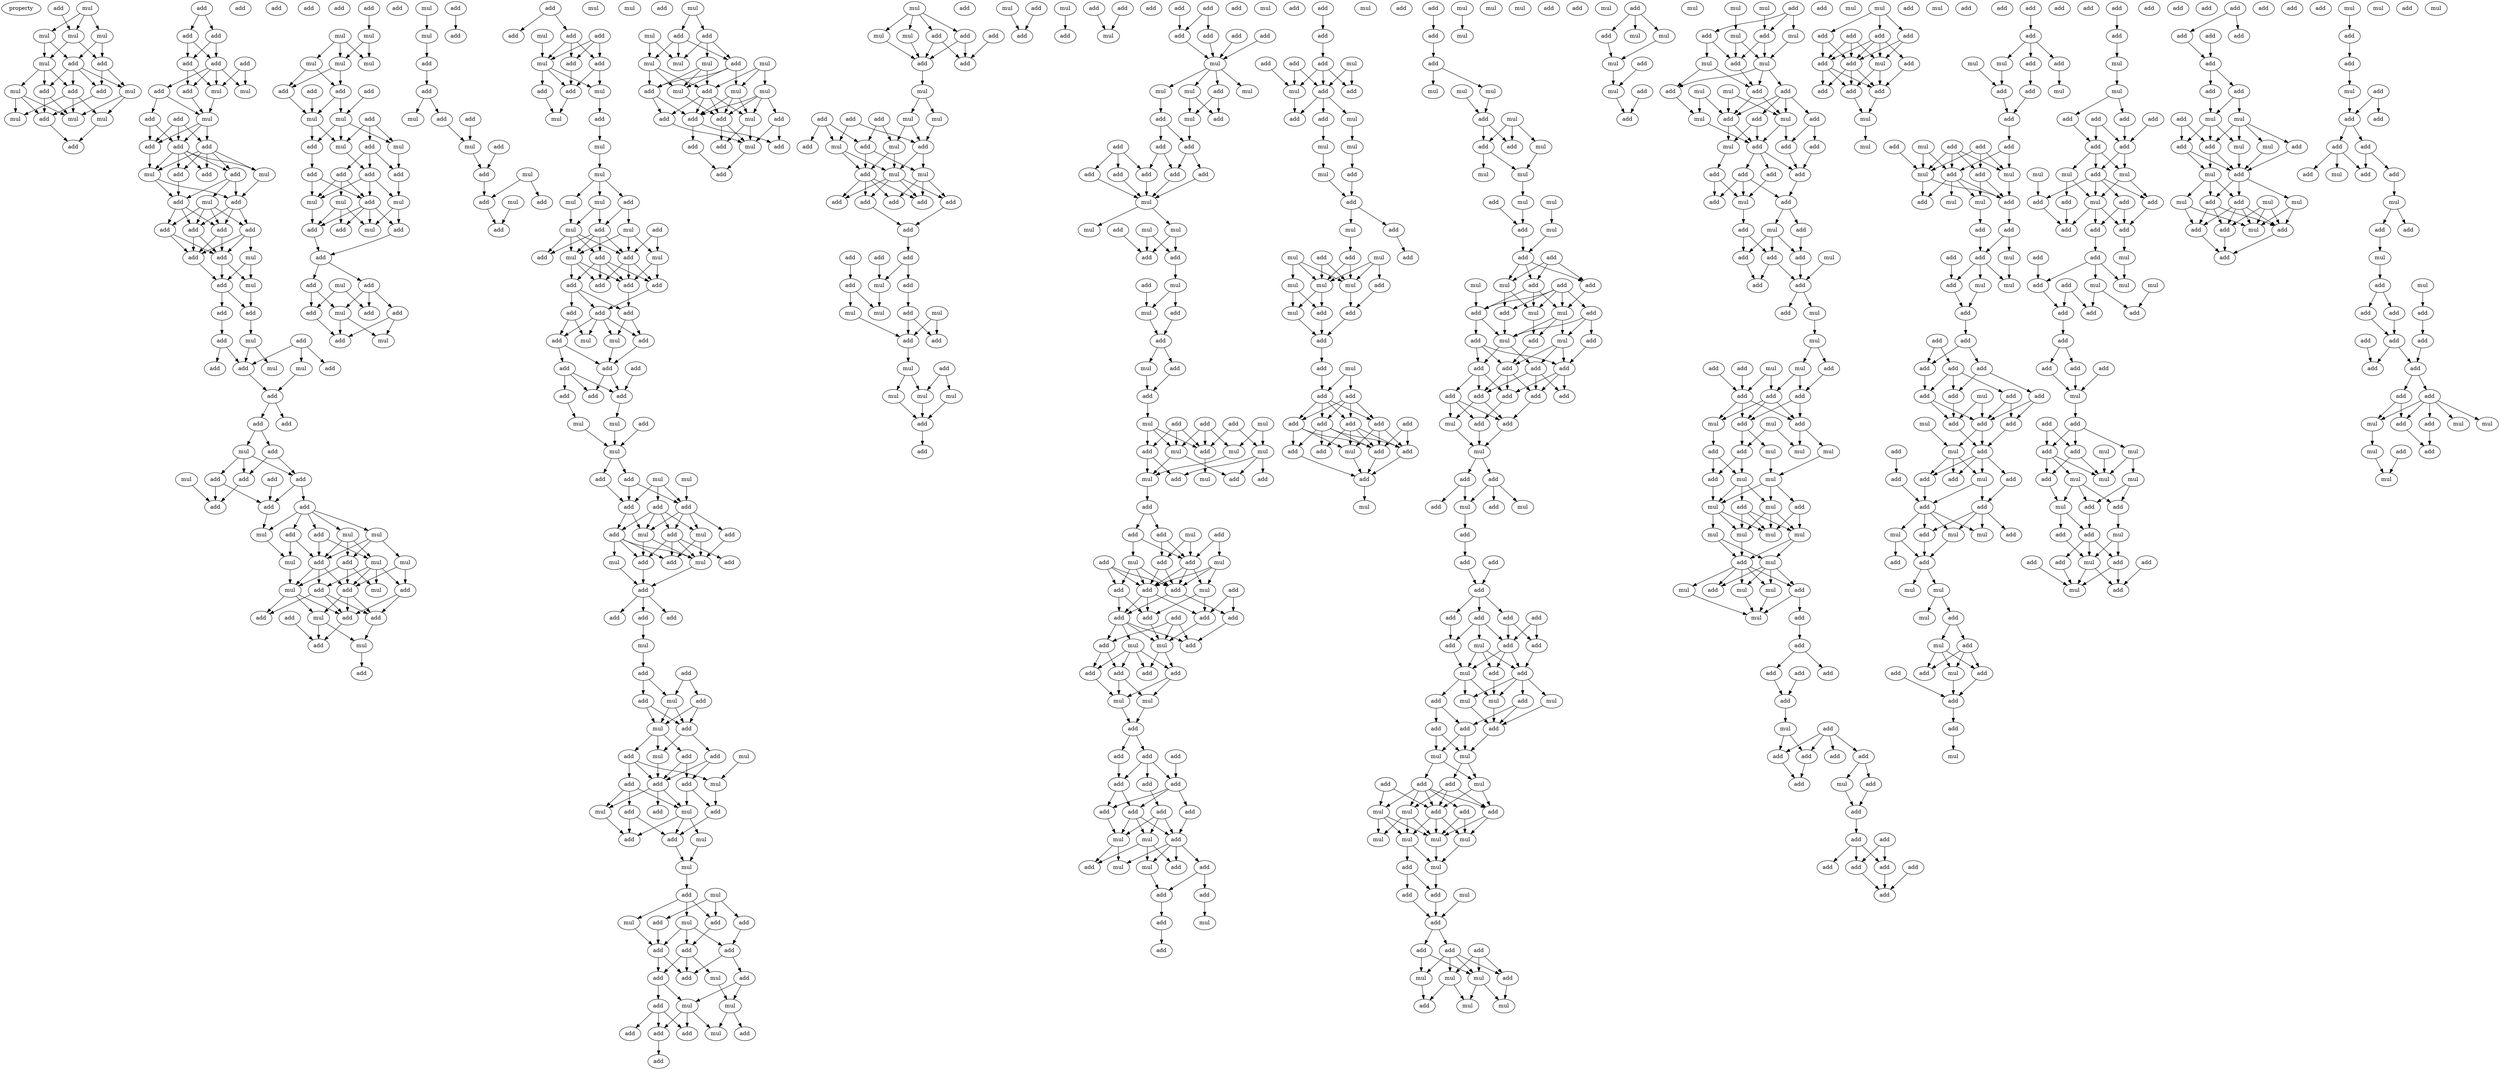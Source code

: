 digraph {
    node [fontcolor=black]
    property [mul=2,lf=1.8]
    0 [ label = mul ];
    1 [ label = add ];
    2 [ label = mul ];
    3 [ label = mul ];
    4 [ label = mul ];
    5 [ label = add ];
    6 [ label = mul ];
    7 [ label = add ];
    8 [ label = add ];
    9 [ label = add ];
    10 [ label = mul ];
    11 [ label = add ];
    12 [ label = mul ];
    13 [ label = mul ];
    14 [ label = mul ];
    15 [ label = mul ];
    16 [ label = add ];
    17 [ label = add ];
    18 [ label = add ];
    19 [ label = add ];
    20 [ label = add ];
    21 [ label = add ];
    22 [ label = add ];
    23 [ label = add ];
    24 [ label = add ];
    25 [ label = mul ];
    26 [ label = add ];
    27 [ label = add ];
    28 [ label = mul ];
    29 [ label = add ];
    30 [ label = mul ];
    31 [ label = add ];
    32 [ label = add ];
    33 [ label = add ];
    34 [ label = add ];
    35 [ label = mul ];
    36 [ label = mul ];
    37 [ label = add ];
    38 [ label = add ];
    39 [ label = add ];
    40 [ label = add ];
    41 [ label = add ];
    42 [ label = mul ];
    43 [ label = add ];
    44 [ label = add ];
    45 [ label = add ];
    46 [ label = add ];
    47 [ label = add ];
    48 [ label = add ];
    49 [ label = mul ];
    50 [ label = mul ];
    51 [ label = add ];
    52 [ label = add ];
    53 [ label = add ];
    54 [ label = mul ];
    55 [ label = add ];
    56 [ label = add ];
    57 [ label = mul ];
    58 [ label = add ];
    59 [ label = mul ];
    60 [ label = add ];
    61 [ label = add ];
    62 [ label = add ];
    63 [ label = add ];
    64 [ label = add ];
    65 [ label = add ];
    66 [ label = add ];
    67 [ label = mul ];
    68 [ label = add ];
    69 [ label = add ];
    70 [ label = add ];
    71 [ label = add ];
    72 [ label = mul ];
    73 [ label = add ];
    74 [ label = add ];
    75 [ label = add ];
    76 [ label = mul ];
    77 [ label = add ];
    78 [ label = mul ];
    79 [ label = mul ];
    80 [ label = add ];
    81 [ label = mul ];
    82 [ label = add ];
    83 [ label = mul ];
    84 [ label = mul ];
    85 [ label = add ];
    86 [ label = add ];
    87 [ label = add ];
    88 [ label = mul ];
    89 [ label = mul ];
    90 [ label = add ];
    91 [ label = add ];
    92 [ label = add ];
    93 [ label = add ];
    94 [ label = mul ];
    95 [ label = add ];
    96 [ label = add ];
    97 [ label = mul ];
    98 [ label = add ];
    99 [ label = add ];
    100 [ label = add ];
    101 [ label = add ];
    102 [ label = mul ];
    103 [ label = mul ];
    104 [ label = mul ];
    105 [ label = mul ];
    106 [ label = mul ];
    107 [ label = add ];
    108 [ label = add ];
    109 [ label = add ];
    110 [ label = add ];
    111 [ label = mul ];
    112 [ label = mul ];
    113 [ label = add ];
    114 [ label = mul ];
    115 [ label = add ];
    116 [ label = mul ];
    117 [ label = add ];
    118 [ label = add ];
    119 [ label = add ];
    120 [ label = add ];
    121 [ label = add ];
    122 [ label = mul ];
    123 [ label = add ];
    124 [ label = mul ];
    125 [ label = mul ];
    126 [ label = add ];
    127 [ label = add ];
    128 [ label = add ];
    129 [ label = mul ];
    130 [ label = add ];
    131 [ label = mul ];
    132 [ label = add ];
    133 [ label = add ];
    134 [ label = add ];
    135 [ label = add ];
    136 [ label = add ];
    137 [ label = mul ];
    138 [ label = add ];
    139 [ label = mul ];
    140 [ label = add ];
    141 [ label = mul ];
    142 [ label = mul ];
    143 [ label = add ];
    144 [ label = add ];
    145 [ label = mul ];
    146 [ label = add ];
    147 [ label = add ];
    148 [ label = mul ];
    149 [ label = add ];
    150 [ label = add ];
    151 [ label = mul ];
    152 [ label = mul ];
    153 [ label = add ];
    154 [ label = add ];
    155 [ label = add ];
    156 [ label = add ];
    157 [ label = add ];
    158 [ label = add ];
    159 [ label = add ];
    160 [ label = mul ];
    161 [ label = add ];
    162 [ label = add ];
    163 [ label = mul ];
    164 [ label = add ];
    165 [ label = add ];
    166 [ label = mul ];
    167 [ label = add ];
    168 [ label = mul ];
    169 [ label = add ];
    170 [ label = add ];
    171 [ label = mul ];
    172 [ label = mul ];
    173 [ label = mul ];
    174 [ label = mul ];
    175 [ label = mul ];
    176 [ label = mul ];
    177 [ label = add ];
    178 [ label = add ];
    179 [ label = mul ];
    180 [ label = mul ];
    181 [ label = add ];
    182 [ label = add ];
    183 [ label = mul ];
    184 [ label = add ];
    185 [ label = add ];
    186 [ label = mul ];
    187 [ label = add ];
    188 [ label = add ];
    189 [ label = add ];
    190 [ label = add ];
    191 [ label = add ];
    192 [ label = add ];
    193 [ label = add ];
    194 [ label = mul ];
    195 [ label = add ];
    196 [ label = mul ];
    197 [ label = add ];
    198 [ label = add ];
    199 [ label = add ];
    200 [ label = add ];
    201 [ label = add ];
    202 [ label = add ];
    203 [ label = add ];
    204 [ label = mul ];
    205 [ label = add ];
    206 [ label = mul ];
    207 [ label = mul ];
    208 [ label = mul ];
    209 [ label = add ];
    210 [ label = mul ];
    211 [ label = add ];
    212 [ label = add ];
    213 [ label = add ];
    214 [ label = add ];
    215 [ label = add ];
    216 [ label = add ];
    217 [ label = add ];
    218 [ label = mul ];
    219 [ label = mul ];
    220 [ label = add ];
    221 [ label = add ];
    222 [ label = mul ];
    223 [ label = add ];
    224 [ label = mul ];
    225 [ label = add ];
    226 [ label = add ];
    227 [ label = add ];
    228 [ label = add ];
    229 [ label = add ];
    230 [ label = mul ];
    231 [ label = add ];
    232 [ label = add ];
    233 [ label = add ];
    234 [ label = mul ];
    235 [ label = add ];
    236 [ label = mul ];
    237 [ label = add ];
    238 [ label = add ];
    239 [ label = mul ];
    240 [ label = mul ];
    241 [ label = add ];
    242 [ label = add ];
    243 [ label = add ];
    244 [ label = add ];
    245 [ label = add ];
    246 [ label = mul ];
    247 [ label = mul ];
    248 [ label = add ];
    249 [ label = mul ];
    250 [ label = add ];
    251 [ label = add ];
    252 [ label = add ];
    253 [ label = add ];
    254 [ label = mul ];
    255 [ label = mul ];
    256 [ label = mul ];
    257 [ label = add ];
    258 [ label = add ];
    259 [ label = add ];
    260 [ label = add ];
    261 [ label = mul ];
    262 [ label = mul ];
    263 [ label = add ];
    264 [ label = add ];
    265 [ label = add ];
    266 [ label = mul ];
    267 [ label = add ];
    268 [ label = add ];
    269 [ label = add ];
    270 [ label = add ];
    271 [ label = mul ];
    272 [ label = mul ];
    273 [ label = mul ];
    274 [ label = add ];
    275 [ label = add ];
    276 [ label = add ];
    277 [ label = add ];
    278 [ label = add ];
    279 [ label = mul ];
    280 [ label = add ];
    281 [ label = mul ];
    282 [ label = add ];
    283 [ label = add ];
    284 [ label = mul ];
    285 [ label = mul ];
    286 [ label = mul ];
    287 [ label = mul ];
    288 [ label = mul ];
    289 [ label = mul ];
    290 [ label = mul ];
    291 [ label = add ];
    292 [ label = add ];
    293 [ label = add ];
    294 [ label = add ];
    295 [ label = add ];
    296 [ label = mul ];
    297 [ label = add ];
    298 [ label = mul ];
    299 [ label = add ];
    300 [ label = add ];
    301 [ label = add ];
    302 [ label = add ];
    303 [ label = mul ];
    304 [ label = mul ];
    305 [ label = add ];
    306 [ label = add ];
    307 [ label = mul ];
    308 [ label = add ];
    309 [ label = add ];
    310 [ label = add ];
    311 [ label = mul ];
    312 [ label = mul ];
    313 [ label = mul ];
    314 [ label = add ];
    315 [ label = add ];
    316 [ label = add ];
    317 [ label = mul ];
    318 [ label = add ];
    319 [ label = add ];
    320 [ label = mul ];
    321 [ label = add ];
    322 [ label = add ];
    323 [ label = mul ];
    324 [ label = mul ];
    325 [ label = add ];
    326 [ label = add ];
    327 [ label = add ];
    328 [ label = add ];
    329 [ label = add ];
    330 [ label = add ];
    331 [ label = add ];
    332 [ label = add ];
    333 [ label = add ];
    334 [ label = add ];
    335 [ label = mul ];
    336 [ label = add ];
    337 [ label = mul ];
    338 [ label = add ];
    339 [ label = add ];
    340 [ label = mul ];
    341 [ label = mul ];
    342 [ label = add ];
    343 [ label = add ];
    344 [ label = mul ];
    345 [ label = add ];
    346 [ label = mul ];
    347 [ label = mul ];
    348 [ label = mul ];
    349 [ label = add ];
    350 [ label = mul ];
    351 [ label = add ];
    352 [ label = add ];
    353 [ label = add ];
    354 [ label = mul ];
    355 [ label = add ];
    356 [ label = add ];
    357 [ label = add ];
    358 [ label = add ];
    359 [ label = mul ];
    360 [ label = add ];
    361 [ label = add ];
    362 [ label = add ];
    363 [ label = add ];
    364 [ label = add ];
    365 [ label = add ];
    366 [ label = mul ];
    367 [ label = mul ];
    368 [ label = mul ];
    369 [ label = add ];
    370 [ label = mul ];
    371 [ label = mul ];
    372 [ label = add ];
    373 [ label = add ];
    374 [ label = add ];
    375 [ label = add ];
    376 [ label = add ];
    377 [ label = add ];
    378 [ label = add ];
    379 [ label = add ];
    380 [ label = add ];
    381 [ label = add ];
    382 [ label = mul ];
    383 [ label = mul ];
    384 [ label = add ];
    385 [ label = mul ];
    386 [ label = mul ];
    387 [ label = add ];
    388 [ label = add ];
    389 [ label = mul ];
    390 [ label = add ];
    391 [ label = mul ];
    392 [ label = add ];
    393 [ label = add ];
    394 [ label = mul ];
    395 [ label = add ];
    396 [ label = add ];
    397 [ label = mul ];
    398 [ label = add ];
    399 [ label = add ];
    400 [ label = add ];
    401 [ label = mul ];
    402 [ label = add ];
    403 [ label = mul ];
    404 [ label = mul ];
    405 [ label = mul ];
    406 [ label = add ];
    407 [ label = add ];
    408 [ label = add ];
    409 [ label = mul ];
    410 [ label = mul ];
    411 [ label = add ];
    412 [ label = add ];
    413 [ label = add ];
    414 [ label = add ];
    415 [ label = mul ];
    416 [ label = add ];
    417 [ label = add ];
    418 [ label = mul ];
    419 [ label = add ];
    420 [ label = add ];
    421 [ label = mul ];
    422 [ label = mul ];
    423 [ label = add ];
    424 [ label = add ];
    425 [ label = add ];
    426 [ label = add ];
    427 [ label = add ];
    428 [ label = add ];
    429 [ label = add ];
    430 [ label = add ];
    431 [ label = add ];
    432 [ label = add ];
    433 [ label = mul ];
    434 [ label = add ];
    435 [ label = mul ];
    436 [ label = add ];
    437 [ label = add ];
    438 [ label = add ];
    439 [ label = add ];
    440 [ label = mul ];
    441 [ label = mul ];
    442 [ label = add ];
    443 [ label = add ];
    444 [ label = add ];
    445 [ label = add ];
    446 [ label = add ];
    447 [ label = add ];
    448 [ label = add ];
    449 [ label = add ];
    450 [ label = add ];
    451 [ label = add ];
    452 [ label = add ];
    453 [ label = add ];
    454 [ label = add ];
    455 [ label = mul ];
    456 [ label = mul ];
    457 [ label = add ];
    458 [ label = add ];
    459 [ label = mul ];
    460 [ label = add ];
    461 [ label = mul ];
    462 [ label = add ];
    463 [ label = add ];
    464 [ label = mul ];
    465 [ label = mul ];
    466 [ label = add ];
    467 [ label = add ];
    468 [ label = add ];
    469 [ label = add ];
    470 [ label = add ];
    471 [ label = add ];
    472 [ label = add ];
    473 [ label = mul ];
    474 [ label = add ];
    475 [ label = mul ];
    476 [ label = add ];
    477 [ label = add ];
    478 [ label = mul ];
    479 [ label = add ];
    480 [ label = add ];
    481 [ label = mul ];
    482 [ label = mul ];
    483 [ label = mul ];
    484 [ label = add ];
    485 [ label = mul ];
    486 [ label = add ];
    487 [ label = add ];
    488 [ label = mul ];
    489 [ label = add ];
    490 [ label = add ];
    491 [ label = add ];
    492 [ label = mul ];
    493 [ label = mul ];
    494 [ label = add ];
    495 [ label = mul ];
    496 [ label = mul ];
    497 [ label = add ];
    498 [ label = mul ];
    499 [ label = add ];
    500 [ label = mul ];
    501 [ label = add ];
    502 [ label = add ];
    503 [ label = add ];
    504 [ label = mul ];
    505 [ label = add ];
    506 [ label = add ];
    507 [ label = add ];
    508 [ label = add ];
    509 [ label = add ];
    510 [ label = add ];
    511 [ label = add ];
    512 [ label = add ];
    513 [ label = add ];
    514 [ label = add ];
    515 [ label = add ];
    516 [ label = mul ];
    517 [ label = add ];
    518 [ label = add ];
    519 [ label = mul ];
    520 [ label = mul ];
    521 [ label = add ];
    522 [ label = mul ];
    523 [ label = add ];
    524 [ label = mul ];
    525 [ label = mul ];
    526 [ label = mul ];
    527 [ label = add ];
    528 [ label = mul ];
    529 [ label = add ];
    530 [ label = mul ];
    531 [ label = add ];
    532 [ label = mul ];
    533 [ label = mul ];
    534 [ label = mul ];
    535 [ label = mul ];
    536 [ label = add ];
    537 [ label = mul ];
    538 [ label = add ];
    539 [ label = add ];
    540 [ label = add ];
    541 [ label = mul ];
    542 [ label = add ];
    543 [ label = add ];
    544 [ label = mul ];
    545 [ label = add ];
    546 [ label = mul ];
    547 [ label = add ];
    548 [ label = mul ];
    549 [ label = add ];
    550 [ label = add ];
    551 [ label = mul ];
    552 [ label = add ];
    553 [ label = add ];
    554 [ label = mul ];
    555 [ label = add ];
    556 [ label = add ];
    557 [ label = add ];
    558 [ label = add ];
    559 [ label = add ];
    560 [ label = add ];
    561 [ label = add ];
    562 [ label = add ];
    563 [ label = add ];
    564 [ label = add ];
    565 [ label = mul ];
    566 [ label = add ];
    567 [ label = add ];
    568 [ label = mul ];
    569 [ label = mul ];
    570 [ label = add ];
    571 [ label = add ];
    572 [ label = add ];
    573 [ label = add ];
    574 [ label = mul ];
    575 [ label = mul ];
    576 [ label = mul ];
    577 [ label = add ];
    578 [ label = add ];
    579 [ label = add ];
    580 [ label = add ];
    581 [ label = add ];
    582 [ label = add ];
    583 [ label = add ];
    584 [ label = add ];
    585 [ label = add ];
    586 [ label = add ];
    587 [ label = add ];
    588 [ label = add ];
    589 [ label = add ];
    590 [ label = mul ];
    591 [ label = mul ];
    592 [ label = add ];
    593 [ label = add ];
    594 [ label = mul ];
    595 [ label = mul ];
    596 [ label = mul ];
    597 [ label = add ];
    598 [ label = add ];
    599 [ label = add ];
    600 [ label = add ];
    601 [ label = add ];
    602 [ label = mul ];
    603 [ label = mul ];
    604 [ label = add ];
    605 [ label = add ];
    606 [ label = mul ];
    607 [ label = add ];
    608 [ label = mul ];
    609 [ label = mul ];
    610 [ label = add ];
    611 [ label = add ];
    612 [ label = add ];
    613 [ label = mul ];
    614 [ label = mul ];
    615 [ label = mul ];
    616 [ label = mul ];
    617 [ label = mul ];
    618 [ label = add ];
    619 [ label = add ];
    620 [ label = add ];
    621 [ label = mul ];
    622 [ label = add ];
    623 [ label = add ];
    624 [ label = add ];
    625 [ label = add ];
    626 [ label = add ];
    627 [ label = mul ];
    628 [ label = mul ];
    629 [ label = mul ];
    630 [ label = mul ];
    631 [ label = mul ];
    632 [ label = add ];
    633 [ label = mul ];
    634 [ label = add ];
    635 [ label = add ];
    636 [ label = mul ];
    637 [ label = mul ];
    638 [ label = mul ];
    639 [ label = add ];
    640 [ label = mul ];
    641 [ label = add ];
    642 [ label = add ];
    643 [ label = mul ];
    644 [ label = mul ];
    645 [ label = add ];
    646 [ label = mul ];
    647 [ label = mul ];
    648 [ label = add ];
    649 [ label = add ];
    650 [ label = add ];
    651 [ label = mul ];
    652 [ label = add ];
    653 [ label = mul ];
    654 [ label = mul ];
    655 [ label = mul ];
    656 [ label = mul ];
    657 [ label = add ];
    658 [ label = add ];
    659 [ label = add ];
    660 [ label = add ];
    661 [ label = add ];
    662 [ label = mul ];
    663 [ label = add ];
    664 [ label = mul ];
    665 [ label = add ];
    666 [ label = add ];
    667 [ label = mul ];
    668 [ label = add ];
    669 [ label = add ];
    670 [ label = add ];
    671 [ label = add ];
    672 [ label = add ];
    673 [ label = add ];
    674 [ label = mul ];
    675 [ label = add ];
    676 [ label = mul ];
    677 [ label = add ];
    678 [ label = add ];
    679 [ label = add ];
    680 [ label = mul ];
    681 [ label = add ];
    682 [ label = add ];
    683 [ label = add ];
    684 [ label = add ];
    685 [ label = add ];
    686 [ label = mul ];
    687 [ label = mul ];
    688 [ label = mul ];
    689 [ label = add ];
    690 [ label = add ];
    691 [ label = mul ];
    692 [ label = add ];
    693 [ label = mul ];
    694 [ label = add ];
    695 [ label = add ];
    696 [ label = add ];
    697 [ label = add ];
    698 [ label = mul ];
    699 [ label = mul ];
    700 [ label = add ];
    701 [ label = mul ];
    702 [ label = add ];
    703 [ label = add ];
    704 [ label = mul ];
    705 [ label = mul ];
    706 [ label = add ];
    707 [ label = mul ];
    708 [ label = mul ];
    709 [ label = mul ];
    710 [ label = add ];
    711 [ label = mul ];
    712 [ label = add ];
    713 [ label = mul ];
    714 [ label = mul ];
    715 [ label = mul ];
    716 [ label = mul ];
    717 [ label = mul ];
    718 [ label = add ];
    719 [ label = mul ];
    720 [ label = add ];
    721 [ label = mul ];
    722 [ label = add ];
    723 [ label = mul ];
    724 [ label = mul ];
    725 [ label = add ];
    726 [ label = add ];
    727 [ label = add ];
    728 [ label = add ];
    729 [ label = add ];
    730 [ label = add ];
    731 [ label = add ];
    732 [ label = mul ];
    733 [ label = add ];
    734 [ label = add ];
    735 [ label = add ];
    736 [ label = add ];
    737 [ label = add ];
    738 [ label = mul ];
    739 [ label = add ];
    740 [ label = add ];
    741 [ label = add ];
    742 [ label = add ];
    743 [ label = add ];
    744 [ label = add ];
    745 [ label = add ];
    746 [ label = add ];
    747 [ label = add ];
    748 [ label = mul ];
    749 [ label = add ];
    750 [ label = add ];
    751 [ label = add ];
    752 [ label = add ];
    753 [ label = add ];
    754 [ label = mul ];
    755 [ label = add ];
    756 [ label = add ];
    757 [ label = add ];
    758 [ label = add ];
    759 [ label = add ];
    760 [ label = add ];
    761 [ label = mul ];
    762 [ label = mul ];
    763 [ label = mul ];
    764 [ label = add ];
    765 [ label = add ];
    766 [ label = add ];
    767 [ label = add ];
    768 [ label = mul ];
    769 [ label = add ];
    770 [ label = mul ];
    771 [ label = add ];
    772 [ label = add ];
    773 [ label = add ];
    774 [ label = mul ];
    775 [ label = add ];
    776 [ label = mul ];
    777 [ label = add ];
    778 [ label = add ];
    779 [ label = add ];
    780 [ label = add ];
    781 [ label = add ];
    782 [ label = add ];
    783 [ label = mul ];
    784 [ label = mul ];
    785 [ label = mul ];
    786 [ label = add ];
    787 [ label = mul ];
    788 [ label = add ];
    789 [ label = add ];
    790 [ label = add ];
    791 [ label = add ];
    792 [ label = mul ];
    793 [ label = add ];
    794 [ label = mul ];
    795 [ label = mul ];
    796 [ label = add ];
    797 [ label = add ];
    798 [ label = add ];
    799 [ label = add ];
    800 [ label = add ];
    801 [ label = add ];
    802 [ label = add ];
    803 [ label = add ];
    804 [ label = add ];
    805 [ label = add ];
    806 [ label = add ];
    807 [ label = mul ];
    808 [ label = add ];
    809 [ label = add ];
    810 [ label = add ];
    811 [ label = mul ];
    812 [ label = add ];
    813 [ label = mul ];
    814 [ label = add ];
    815 [ label = add ];
    816 [ label = mul ];
    817 [ label = add ];
    818 [ label = add ];
    819 [ label = add ];
    820 [ label = add ];
    821 [ label = add ];
    822 [ label = add ];
    823 [ label = mul ];
    824 [ label = add ];
    825 [ label = mul ];
    826 [ label = mul ];
    827 [ label = add ];
    828 [ label = add ];
    829 [ label = add ];
    830 [ label = mul ];
    831 [ label = mul ];
    832 [ label = mul ];
    833 [ label = add ];
    834 [ label = mul ];
    835 [ label = add ];
    836 [ label = add ];
    837 [ label = add ];
    838 [ label = add ];
    839 [ label = mul ];
    840 [ label = add ];
    841 [ label = add ];
    842 [ label = add ];
    843 [ label = add ];
    844 [ label = add ];
    845 [ label = mul ];
    846 [ label = add ];
    847 [ label = mul ];
    848 [ label = mul ];
    849 [ label = add ];
    850 [ label = add ];
    851 [ label = add ];
    852 [ label = add ];
    853 [ label = add ];
    854 [ label = add ];
    855 [ label = add ];
    856 [ label = mul ];
    857 [ label = mul ];
    858 [ label = mul ];
    859 [ label = add ];
    860 [ label = add ];
    861 [ label = add ];
    862 [ label = mul ];
    863 [ label = add ];
    864 [ label = add ];
    865 [ label = add ];
    866 [ label = add ];
    867 [ label = add ];
    868 [ label = add ];
    869 [ label = add ];
    870 [ label = mul ];
    871 [ label = add ];
    872 [ label = add ];
    873 [ label = mul ];
    874 [ label = mul ];
    875 [ label = mul ];
    876 [ label = add ];
    877 [ label = add ];
    878 [ label = add ];
    879 [ label = add ];
    880 [ label = add ];
    881 [ label = add ];
    882 [ label = add ];
    883 [ label = add ];
    884 [ label = mul ];
    885 [ label = add ];
    886 [ label = add ];
    887 [ label = mul ];
    888 [ label = mul ];
    889 [ label = add ];
    890 [ label = add ];
    891 [ label = mul ];
    892 [ label = add ];
    893 [ label = mul ];
    894 [ label = mul ];
    895 [ label = add ];
    896 [ label = add ];
    897 [ label = mul ];
    898 [ label = add ];
    899 [ label = mul ];
    900 [ label = add ];
    901 [ label = add ];
    902 [ label = add ];
    903 [ label = add ];
    904 [ label = mul ];
    905 [ label = add ];
    906 [ label = add ];
    907 [ label = mul ];
    908 [ label = add ];
    909 [ label = add ];
    910 [ label = add ];
    911 [ label = add ];
    912 [ label = add ];
    913 [ label = add ];
    914 [ label = add ];
    915 [ label = add ];
    916 [ label = add ];
    917 [ label = add ];
    918 [ label = add ];
    919 [ label = mul ];
    920 [ label = mul ];
    921 [ label = add ];
    922 [ label = mul ];
    923 [ label = mul ];
    924 [ label = add ];
    925 [ label = add ];
    926 [ label = mul ];
    927 [ label = add ];
    928 [ label = add ];
    929 [ label = mul ];
    930 [ label = mul ];
    931 [ label = add ];
    932 [ label = mul ];
    933 [ label = add ];
    934 [ label = mul ];
    935 [ label = add ];
    936 [ label = add ];
    937 [ label = add ];
    938 [ label = mul ];
    939 [ label = add ];
    940 [ label = add ];
    941 [ label = add ];
    942 [ label = mul ];
    943 [ label = mul ];
    944 [ label = add ];
    945 [ label = add ];
    946 [ label = add ];
    947 [ label = add ];
    948 [ label = add ];
    949 [ label = add ];
    950 [ label = add ];
    951 [ label = mul ];
    952 [ label = mul ];
    953 [ label = add ];
    954 [ label = add ];
    955 [ label = add ];
    956 [ label = mul ];
    957 [ label = add ];
    958 [ label = mul ];
    959 [ label = mul ];
    960 [ label = add ];
    961 [ label = add ];
    962 [ label = add ];
    963 [ label = add ];
    964 [ label = add ];
    965 [ label = add ];
    966 [ label = add ];
    967 [ label = add ];
    968 [ label = add ];
    969 [ label = add ];
    970 [ label = add ];
    971 [ label = mul ];
    972 [ label = mul ];
    973 [ label = mul ];
    974 [ label = add ];
    975 [ label = add ];
    976 [ label = mul ];
    977 [ label = add ];
    978 [ label = mul ];
    0 -> 2 [ name = 0 ];
    0 -> 3 [ name = 1 ];
    0 -> 4 [ name = 2 ];
    1 -> 3 [ name = 3 ];
    2 -> 5 [ name = 4 ];
    2 -> 7 [ name = 5 ];
    3 -> 5 [ name = 6 ];
    3 -> 6 [ name = 7 ];
    4 -> 6 [ name = 8 ];
    4 -> 7 [ name = 9 ];
    5 -> 8 [ name = 10 ];
    5 -> 10 [ name = 11 ];
    6 -> 9 [ name = 12 ];
    6 -> 11 [ name = 13 ];
    6 -> 12 [ name = 14 ];
    7 -> 8 [ name = 15 ];
    7 -> 9 [ name = 16 ];
    7 -> 10 [ name = 17 ];
    7 -> 11 [ name = 18 ];
    8 -> 16 [ name = 19 ];
    9 -> 13 [ name = 20 ];
    9 -> 14 [ name = 21 ];
    9 -> 15 [ name = 22 ];
    10 -> 13 [ name = 23 ];
    10 -> 15 [ name = 24 ];
    11 -> 13 [ name = 25 ];
    11 -> 16 [ name = 26 ];
    12 -> 13 [ name = 27 ];
    12 -> 14 [ name = 28 ];
    12 -> 16 [ name = 29 ];
    15 -> 17 [ name = 30 ];
    16 -> 17 [ name = 31 ];
    18 -> 20 [ name = 32 ];
    18 -> 21 [ name = 33 ];
    20 -> 22 [ name = 34 ];
    20 -> 24 [ name = 35 ];
    21 -> 22 [ name = 36 ];
    21 -> 24 [ name = 37 ];
    22 -> 25 [ name = 38 ];
    22 -> 27 [ name = 39 ];
    23 -> 25 [ name = 40 ];
    23 -> 28 [ name = 41 ];
    24 -> 25 [ name = 42 ];
    24 -> 26 [ name = 43 ];
    24 -> 27 [ name = 44 ];
    24 -> 28 [ name = 45 ];
    25 -> 30 [ name = 46 ];
    26 -> 30 [ name = 47 ];
    26 -> 31 [ name = 48 ];
    27 -> 30 [ name = 49 ];
    29 -> 32 [ name = 50 ];
    29 -> 33 [ name = 51 ];
    29 -> 34 [ name = 52 ];
    30 -> 32 [ name = 53 ];
    30 -> 33 [ name = 54 ];
    30 -> 34 [ name = 55 ];
    31 -> 32 [ name = 56 ];
    31 -> 33 [ name = 57 ];
    32 -> 35 [ name = 58 ];
    32 -> 36 [ name = 59 ];
    32 -> 37 [ name = 60 ];
    32 -> 38 [ name = 61 ];
    32 -> 39 [ name = 62 ];
    33 -> 36 [ name = 63 ];
    34 -> 35 [ name = 64 ];
    34 -> 36 [ name = 65 ];
    34 -> 37 [ name = 66 ];
    34 -> 38 [ name = 67 ];
    34 -> 39 [ name = 68 ];
    35 -> 41 [ name = 69 ];
    36 -> 40 [ name = 70 ];
    36 -> 41 [ name = 71 ];
    37 -> 40 [ name = 72 ];
    39 -> 40 [ name = 73 ];
    39 -> 41 [ name = 74 ];
    39 -> 42 [ name = 75 ];
    40 -> 43 [ name = 76 ];
    40 -> 45 [ name = 77 ];
    40 -> 46 [ name = 78 ];
    41 -> 43 [ name = 79 ];
    41 -> 44 [ name = 80 ];
    41 -> 45 [ name = 81 ];
    42 -> 43 [ name = 82 ];
    42 -> 44 [ name = 83 ];
    42 -> 45 [ name = 84 ];
    42 -> 46 [ name = 85 ];
    43 -> 47 [ name = 86 ];
    43 -> 48 [ name = 87 ];
    44 -> 47 [ name = 88 ];
    44 -> 48 [ name = 89 ];
    44 -> 49 [ name = 90 ];
    45 -> 47 [ name = 91 ];
    45 -> 48 [ name = 92 ];
    46 -> 47 [ name = 93 ];
    46 -> 48 [ name = 94 ];
    47 -> 51 [ name = 95 ];
    48 -> 50 [ name = 96 ];
    48 -> 51 [ name = 97 ];
    49 -> 50 [ name = 98 ];
    49 -> 51 [ name = 99 ];
    50 -> 53 [ name = 100 ];
    51 -> 52 [ name = 101 ];
    51 -> 53 [ name = 102 ];
    52 -> 56 [ name = 103 ];
    53 -> 54 [ name = 104 ];
    54 -> 59 [ name = 105 ];
    54 -> 61 [ name = 106 ];
    55 -> 57 [ name = 107 ];
    55 -> 60 [ name = 108 ];
    55 -> 61 [ name = 109 ];
    56 -> 58 [ name = 110 ];
    56 -> 61 [ name = 111 ];
    57 -> 62 [ name = 112 ];
    61 -> 62 [ name = 113 ];
    62 -> 64 [ name = 114 ];
    62 -> 65 [ name = 115 ];
    64 -> 66 [ name = 116 ];
    64 -> 67 [ name = 117 ];
    66 -> 69 [ name = 118 ];
    66 -> 71 [ name = 119 ];
    67 -> 69 [ name = 120 ];
    67 -> 70 [ name = 121 ];
    67 -> 71 [ name = 122 ];
    68 -> 73 [ name = 123 ];
    69 -> 75 [ name = 124 ];
    70 -> 73 [ name = 125 ];
    70 -> 75 [ name = 126 ];
    71 -> 73 [ name = 127 ];
    71 -> 74 [ name = 128 ];
    72 -> 75 [ name = 129 ];
    73 -> 78 [ name = 130 ];
    74 -> 76 [ name = 131 ];
    74 -> 77 [ name = 132 ];
    74 -> 78 [ name = 133 ];
    74 -> 79 [ name = 134 ];
    74 -> 80 [ name = 135 ];
    76 -> 82 [ name = 136 ];
    76 -> 83 [ name = 137 ];
    76 -> 85 [ name = 138 ];
    77 -> 81 [ name = 139 ];
    77 -> 85 [ name = 140 ];
    78 -> 81 [ name = 141 ];
    79 -> 82 [ name = 142 ];
    79 -> 84 [ name = 143 ];
    79 -> 85 [ name = 144 ];
    80 -> 83 [ name = 145 ];
    80 -> 85 [ name = 146 ];
    81 -> 89 [ name = 147 ];
    82 -> 88 [ name = 148 ];
    82 -> 89 [ name = 149 ];
    82 -> 90 [ name = 150 ];
    83 -> 86 [ name = 151 ];
    83 -> 87 [ name = 152 ];
    83 -> 88 [ name = 153 ];
    83 -> 90 [ name = 154 ];
    84 -> 87 [ name = 155 ];
    84 -> 90 [ name = 156 ];
    85 -> 86 [ name = 157 ];
    85 -> 89 [ name = 158 ];
    85 -> 90 [ name = 159 ];
    86 -> 91 [ name = 160 ];
    86 -> 92 [ name = 161 ];
    86 -> 95 [ name = 162 ];
    87 -> 91 [ name = 163 ];
    87 -> 92 [ name = 164 ];
    89 -> 92 [ name = 165 ];
    89 -> 94 [ name = 166 ];
    89 -> 95 [ name = 167 ];
    90 -> 91 [ name = 168 ];
    90 -> 92 [ name = 169 ];
    90 -> 94 [ name = 170 ];
    91 -> 97 [ name = 171 ];
    92 -> 96 [ name = 172 ];
    93 -> 96 [ name = 173 ];
    94 -> 96 [ name = 174 ];
    94 -> 97 [ name = 175 ];
    97 -> 98 [ name = 176 ];
    101 -> 102 [ name = 177 ];
    102 -> 104 [ name = 178 ];
    102 -> 105 [ name = 179 ];
    103 -> 104 [ name = 180 ];
    103 -> 105 [ name = 181 ];
    103 -> 106 [ name = 182 ];
    104 -> 107 [ name = 183 ];
    104 -> 109 [ name = 184 ];
    106 -> 107 [ name = 185 ];
    106 -> 109 [ name = 186 ];
    107 -> 111 [ name = 187 ];
    107 -> 112 [ name = 188 ];
    108 -> 111 [ name = 189 ];
    109 -> 111 [ name = 190 ];
    110 -> 112 [ name = 191 ];
    111 -> 116 [ name = 192 ];
    111 -> 117 [ name = 193 ];
    112 -> 114 [ name = 194 ];
    112 -> 116 [ name = 195 ];
    112 -> 117 [ name = 196 ];
    113 -> 114 [ name = 197 ];
    113 -> 115 [ name = 198 ];
    113 -> 116 [ name = 199 ];
    114 -> 120 [ name = 200 ];
    115 -> 118 [ name = 201 ];
    115 -> 120 [ name = 202 ];
    115 -> 121 [ name = 203 ];
    116 -> 118 [ name = 204 ];
    117 -> 119 [ name = 205 ];
    118 -> 123 [ name = 206 ];
    118 -> 124 [ name = 207 ];
    118 -> 125 [ name = 208 ];
    119 -> 123 [ name = 209 ];
    119 -> 124 [ name = 210 ];
    120 -> 125 [ name = 211 ];
    121 -> 122 [ name = 212 ];
    121 -> 123 [ name = 213 ];
    121 -> 124 [ name = 214 ];
    122 -> 127 [ name = 215 ];
    122 -> 128 [ name = 216 ];
    122 -> 129 [ name = 217 ];
    123 -> 126 [ name = 218 ];
    123 -> 127 [ name = 219 ];
    123 -> 128 [ name = 220 ];
    123 -> 129 [ name = 221 ];
    124 -> 128 [ name = 222 ];
    125 -> 126 [ name = 223 ];
    125 -> 129 [ name = 224 ];
    126 -> 130 [ name = 225 ];
    128 -> 130 [ name = 226 ];
    130 -> 132 [ name = 227 ];
    130 -> 133 [ name = 228 ];
    131 -> 134 [ name = 229 ];
    131 -> 135 [ name = 230 ];
    132 -> 135 [ name = 231 ];
    132 -> 137 [ name = 232 ];
    132 -> 138 [ name = 233 ];
    133 -> 134 [ name = 234 ];
    133 -> 137 [ name = 235 ];
    134 -> 140 [ name = 236 ];
    137 -> 139 [ name = 237 ];
    137 -> 140 [ name = 238 ];
    138 -> 139 [ name = 239 ];
    138 -> 140 [ name = 240 ];
    141 -> 142 [ name = 241 ];
    142 -> 143 [ name = 242 ];
    143 -> 144 [ name = 243 ];
    144 -> 145 [ name = 244 ];
    144 -> 147 [ name = 245 ];
    146 -> 148 [ name = 246 ];
    147 -> 148 [ name = 247 ];
    148 -> 150 [ name = 248 ];
    149 -> 150 [ name = 249 ];
    150 -> 153 [ name = 250 ];
    151 -> 153 [ name = 251 ];
    151 -> 154 [ name = 252 ];
    152 -> 155 [ name = 253 ];
    153 -> 155 [ name = 254 ];
    156 -> 157 [ name = 255 ];
    158 -> 161 [ name = 256 ];
    158 -> 162 [ name = 257 ];
    159 -> 164 [ name = 258 ];
    159 -> 165 [ name = 259 ];
    159 -> 166 [ name = 260 ];
    160 -> 166 [ name = 261 ];
    162 -> 164 [ name = 262 ];
    162 -> 165 [ name = 263 ];
    162 -> 166 [ name = 264 ];
    164 -> 168 [ name = 265 ];
    164 -> 169 [ name = 266 ];
    165 -> 169 [ name = 267 ];
    166 -> 167 [ name = 268 ];
    166 -> 168 [ name = 269 ];
    166 -> 169 [ name = 270 ];
    167 -> 171 [ name = 271 ];
    168 -> 170 [ name = 272 ];
    169 -> 171 [ name = 273 ];
    170 -> 172 [ name = 274 ];
    172 -> 174 [ name = 275 ];
    174 -> 175 [ name = 276 ];
    174 -> 176 [ name = 277 ];
    174 -> 177 [ name = 278 ];
    175 -> 180 [ name = 279 ];
    176 -> 178 [ name = 280 ];
    176 -> 180 [ name = 281 ];
    177 -> 178 [ name = 282 ];
    177 -> 179 [ name = 283 ];
    178 -> 182 [ name = 284 ];
    178 -> 183 [ name = 285 ];
    178 -> 184 [ name = 286 ];
    178 -> 185 [ name = 287 ];
    179 -> 182 [ name = 288 ];
    179 -> 183 [ name = 289 ];
    179 -> 186 [ name = 290 ];
    180 -> 182 [ name = 291 ];
    180 -> 183 [ name = 292 ];
    180 -> 184 [ name = 293 ];
    180 -> 185 [ name = 294 ];
    181 -> 182 [ name = 295 ];
    181 -> 186 [ name = 296 ];
    182 -> 188 [ name = 297 ];
    182 -> 189 [ name = 298 ];
    182 -> 190 [ name = 299 ];
    183 -> 187 [ name = 300 ];
    183 -> 188 [ name = 301 ];
    183 -> 190 [ name = 302 ];
    185 -> 187 [ name = 303 ];
    185 -> 188 [ name = 304 ];
    185 -> 189 [ name = 305 ];
    185 -> 190 [ name = 306 ];
    186 -> 188 [ name = 307 ];
    186 -> 189 [ name = 308 ];
    187 -> 191 [ name = 309 ];
    187 -> 192 [ name = 310 ];
    187 -> 193 [ name = 311 ];
    188 -> 191 [ name = 312 ];
    189 -> 193 [ name = 313 ];
    191 -> 195 [ name = 314 ];
    191 -> 196 [ name = 315 ];
    192 -> 194 [ name = 316 ];
    192 -> 197 [ name = 317 ];
    193 -> 194 [ name = 318 ];
    193 -> 195 [ name = 319 ];
    193 -> 196 [ name = 320 ];
    193 -> 197 [ name = 321 ];
    195 -> 199 [ name = 322 ];
    196 -> 199 [ name = 323 ];
    197 -> 198 [ name = 324 ];
    197 -> 199 [ name = 325 ];
    198 -> 201 [ name = 326 ];
    198 -> 202 [ name = 327 ];
    198 -> 203 [ name = 328 ];
    199 -> 201 [ name = 329 ];
    199 -> 203 [ name = 330 ];
    200 -> 203 [ name = 331 ];
    202 -> 206 [ name = 332 ];
    203 -> 204 [ name = 333 ];
    204 -> 207 [ name = 334 ];
    205 -> 207 [ name = 335 ];
    206 -> 207 [ name = 336 ];
    207 -> 209 [ name = 337 ];
    207 -> 211 [ name = 338 ];
    208 -> 212 [ name = 339 ];
    208 -> 213 [ name = 340 ];
    208 -> 214 [ name = 341 ];
    209 -> 212 [ name = 342 ];
    209 -> 213 [ name = 343 ];
    210 -> 213 [ name = 344 ];
    211 -> 212 [ name = 345 ];
    212 -> 215 [ name = 346 ];
    212 -> 219 [ name = 347 ];
    213 -> 216 [ name = 348 ];
    213 -> 217 [ name = 349 ];
    213 -> 218 [ name = 350 ];
    213 -> 219 [ name = 351 ];
    214 -> 215 [ name = 352 ];
    214 -> 217 [ name = 353 ];
    214 -> 218 [ name = 354 ];
    214 -> 219 [ name = 355 ];
    215 -> 220 [ name = 356 ];
    215 -> 222 [ name = 357 ];
    215 -> 223 [ name = 358 ];
    215 -> 224 [ name = 359 ];
    216 -> 222 [ name = 360 ];
    217 -> 220 [ name = 361 ];
    217 -> 221 [ name = 362 ];
    217 -> 222 [ name = 363 ];
    217 -> 223 [ name = 364 ];
    218 -> 220 [ name = 365 ];
    218 -> 222 [ name = 366 ];
    219 -> 222 [ name = 367 ];
    219 -> 223 [ name = 368 ];
    222 -> 225 [ name = 369 ];
    223 -> 225 [ name = 370 ];
    224 -> 225 [ name = 371 ];
    225 -> 226 [ name = 372 ];
    225 -> 228 [ name = 373 ];
    225 -> 229 [ name = 374 ];
    228 -> 230 [ name = 375 ];
    230 -> 232 [ name = 376 ];
    231 -> 234 [ name = 377 ];
    231 -> 235 [ name = 378 ];
    232 -> 233 [ name = 379 ];
    232 -> 234 [ name = 380 ];
    233 -> 236 [ name = 381 ];
    233 -> 237 [ name = 382 ];
    234 -> 236 [ name = 383 ];
    234 -> 237 [ name = 384 ];
    235 -> 236 [ name = 385 ];
    235 -> 237 [ name = 386 ];
    236 -> 238 [ name = 387 ];
    236 -> 240 [ name = 388 ];
    236 -> 242 [ name = 389 ];
    237 -> 240 [ name = 390 ];
    237 -> 241 [ name = 391 ];
    238 -> 243 [ name = 392 ];
    238 -> 244 [ name = 393 ];
    238 -> 246 [ name = 394 ];
    239 -> 246 [ name = 395 ];
    240 -> 243 [ name = 396 ];
    241 -> 243 [ name = 397 ];
    241 -> 245 [ name = 398 ];
    242 -> 243 [ name = 399 ];
    242 -> 245 [ name = 400 ];
    243 -> 247 [ name = 401 ];
    243 -> 249 [ name = 402 ];
    243 -> 251 [ name = 403 ];
    244 -> 247 [ name = 404 ];
    244 -> 249 [ name = 405 ];
    244 -> 250 [ name = 406 ];
    245 -> 248 [ name = 407 ];
    245 -> 249 [ name = 408 ];
    246 -> 248 [ name = 409 ];
    247 -> 252 [ name = 410 ];
    248 -> 253 [ name = 411 ];
    249 -> 252 [ name = 412 ];
    249 -> 253 [ name = 413 ];
    249 -> 254 [ name = 414 ];
    250 -> 252 [ name = 415 ];
    250 -> 253 [ name = 416 ];
    253 -> 255 [ name = 417 ];
    254 -> 255 [ name = 418 ];
    255 -> 257 [ name = 419 ];
    256 -> 258 [ name = 420 ];
    256 -> 259 [ name = 421 ];
    256 -> 260 [ name = 422 ];
    257 -> 259 [ name = 423 ];
    257 -> 261 [ name = 424 ];
    257 -> 262 [ name = 425 ];
    258 -> 263 [ name = 426 ];
    259 -> 264 [ name = 427 ];
    260 -> 265 [ name = 428 ];
    261 -> 263 [ name = 429 ];
    262 -> 263 [ name = 430 ];
    262 -> 264 [ name = 431 ];
    262 -> 265 [ name = 432 ];
    263 -> 267 [ name = 433 ];
    263 -> 269 [ name = 434 ];
    264 -> 266 [ name = 435 ];
    264 -> 267 [ name = 436 ];
    264 -> 269 [ name = 437 ];
    265 -> 267 [ name = 438 ];
    265 -> 268 [ name = 439 ];
    266 -> 272 [ name = 440 ];
    268 -> 271 [ name = 441 ];
    268 -> 272 [ name = 442 ];
    269 -> 270 [ name = 443 ];
    269 -> 271 [ name = 444 ];
    270 -> 275 [ name = 445 ];
    270 -> 276 [ name = 446 ];
    270 -> 277 [ name = 447 ];
    271 -> 273 [ name = 448 ];
    271 -> 275 [ name = 449 ];
    271 -> 276 [ name = 450 ];
    272 -> 273 [ name = 451 ];
    272 -> 274 [ name = 452 ];
    275 -> 278 [ name = 453 ];
    279 -> 280 [ name = 454 ];
    279 -> 282 [ name = 455 ];
    280 -> 283 [ name = 456 ];
    280 -> 284 [ name = 457 ];
    280 -> 287 [ name = 458 ];
    281 -> 286 [ name = 459 ];
    281 -> 287 [ name = 460 ];
    282 -> 283 [ name = 461 ];
    282 -> 286 [ name = 462 ];
    282 -> 287 [ name = 463 ];
    283 -> 288 [ name = 464 ];
    283 -> 289 [ name = 465 ];
    283 -> 291 [ name = 466 ];
    284 -> 288 [ name = 467 ];
    284 -> 291 [ name = 468 ];
    284 -> 292 [ name = 469 ];
    285 -> 289 [ name = 470 ];
    285 -> 290 [ name = 471 ];
    285 -> 292 [ name = 472 ];
    286 -> 288 [ name = 473 ];
    286 -> 291 [ name = 474 ];
    286 -> 292 [ name = 475 ];
    288 -> 293 [ name = 476 ];
    289 -> 293 [ name = 477 ];
    289 -> 296 [ name = 478 ];
    289 -> 297 [ name = 479 ];
    290 -> 293 [ name = 480 ];
    290 -> 295 [ name = 481 ];
    290 -> 296 [ name = 482 ];
    290 -> 297 [ name = 483 ];
    291 -> 294 [ name = 484 ];
    291 -> 297 [ name = 485 ];
    292 -> 293 [ name = 486 ];
    292 -> 294 [ name = 487 ];
    292 -> 296 [ name = 488 ];
    292 -> 297 [ name = 489 ];
    293 -> 298 [ name = 490 ];
    293 -> 300 [ name = 491 ];
    294 -> 298 [ name = 492 ];
    295 -> 298 [ name = 493 ];
    295 -> 301 [ name = 494 ];
    296 -> 298 [ name = 495 ];
    296 -> 300 [ name = 496 ];
    297 -> 299 [ name = 497 ];
    297 -> 301 [ name = 498 ];
    298 -> 302 [ name = 499 ];
    299 -> 302 [ name = 500 ];
    303 -> 304 [ name = 501 ];
    303 -> 305 [ name = 502 ];
    303 -> 307 [ name = 503 ];
    303 -> 308 [ name = 504 ];
    304 -> 310 [ name = 505 ];
    305 -> 309 [ name = 506 ];
    305 -> 310 [ name = 507 ];
    306 -> 309 [ name = 508 ];
    307 -> 310 [ name = 509 ];
    308 -> 309 [ name = 510 ];
    308 -> 310 [ name = 511 ];
    310 -> 311 [ name = 512 ];
    311 -> 312 [ name = 513 ];
    311 -> 313 [ name = 514 ];
    312 -> 318 [ name = 515 ];
    313 -> 318 [ name = 516 ];
    313 -> 320 [ name = 517 ];
    314 -> 317 [ name = 518 ];
    314 -> 319 [ name = 519 ];
    314 -> 321 [ name = 520 ];
    315 -> 319 [ name = 521 ];
    315 -> 320 [ name = 522 ];
    316 -> 317 [ name = 523 ];
    316 -> 318 [ name = 524 ];
    317 -> 322 [ name = 525 ];
    317 -> 323 [ name = 526 ];
    318 -> 323 [ name = 527 ];
    318 -> 324 [ name = 528 ];
    319 -> 322 [ name = 529 ];
    319 -> 324 [ name = 530 ];
    320 -> 322 [ name = 531 ];
    320 -> 323 [ name = 532 ];
    322 -> 325 [ name = 533 ];
    322 -> 326 [ name = 534 ];
    322 -> 327 [ name = 535 ];
    322 -> 328 [ name = 536 ];
    323 -> 325 [ name = 537 ];
    323 -> 327 [ name = 538 ];
    323 -> 328 [ name = 539 ];
    323 -> 329 [ name = 540 ];
    324 -> 326 [ name = 541 ];
    324 -> 327 [ name = 542 ];
    324 -> 329 [ name = 543 ];
    328 -> 330 [ name = 544 ];
    329 -> 330 [ name = 545 ];
    330 -> 332 [ name = 546 ];
    331 -> 334 [ name = 547 ];
    332 -> 335 [ name = 548 ];
    332 -> 336 [ name = 549 ];
    333 -> 335 [ name = 550 ];
    334 -> 337 [ name = 551 ];
    334 -> 340 [ name = 552 ];
    335 -> 340 [ name = 553 ];
    336 -> 338 [ name = 554 ];
    337 -> 343 [ name = 555 ];
    338 -> 342 [ name = 556 ];
    338 -> 343 [ name = 557 ];
    341 -> 342 [ name = 558 ];
    341 -> 343 [ name = 559 ];
    343 -> 344 [ name = 560 ];
    344 -> 346 [ name = 561 ];
    344 -> 348 [ name = 562 ];
    345 -> 347 [ name = 563 ];
    345 -> 348 [ name = 564 ];
    346 -> 349 [ name = 565 ];
    347 -> 349 [ name = 566 ];
    348 -> 349 [ name = 567 ];
    349 -> 351 [ name = 568 ];
    350 -> 353 [ name = 569 ];
    352 -> 353 [ name = 570 ];
    354 -> 355 [ name = 571 ];
    356 -> 359 [ name = 572 ];
    358 -> 359 [ name = 573 ];
    360 -> 362 [ name = 574 ];
    360 -> 363 [ name = 575 ];
    361 -> 362 [ name = 576 ];
    362 -> 366 [ name = 577 ];
    363 -> 366 [ name = 578 ];
    364 -> 366 [ name = 579 ];
    365 -> 366 [ name = 580 ];
    366 -> 367 [ name = 581 ];
    366 -> 368 [ name = 582 ];
    366 -> 369 [ name = 583 ];
    366 -> 370 [ name = 584 ];
    367 -> 373 [ name = 585 ];
    368 -> 371 [ name = 586 ];
    368 -> 372 [ name = 587 ];
    369 -> 371 [ name = 588 ];
    369 -> 372 [ name = 589 ];
    371 -> 374 [ name = 590 ];
    373 -> 374 [ name = 591 ];
    373 -> 376 [ name = 592 ];
    374 -> 379 [ name = 593 ];
    374 -> 381 [ name = 594 ];
    375 -> 377 [ name = 595 ];
    375 -> 378 [ name = 596 ];
    375 -> 380 [ name = 597 ];
    376 -> 378 [ name = 598 ];
    376 -> 381 [ name = 599 ];
    377 -> 382 [ name = 600 ];
    378 -> 382 [ name = 601 ];
    379 -> 382 [ name = 602 ];
    380 -> 382 [ name = 603 ];
    381 -> 382 [ name = 604 ];
    382 -> 385 [ name = 605 ];
    382 -> 386 [ name = 606 ];
    383 -> 387 [ name = 607 ];
    383 -> 388 [ name = 608 ];
    384 -> 387 [ name = 609 ];
    386 -> 387 [ name = 610 ];
    386 -> 388 [ name = 611 ];
    388 -> 389 [ name = 612 ];
    389 -> 391 [ name = 613 ];
    389 -> 392 [ name = 614 ];
    390 -> 391 [ name = 615 ];
    391 -> 393 [ name = 616 ];
    392 -> 393 [ name = 617 ];
    393 -> 394 [ name = 618 ];
    393 -> 395 [ name = 619 ];
    394 -> 396 [ name = 620 ];
    395 -> 396 [ name = 621 ];
    396 -> 397 [ name = 622 ];
    397 -> 402 [ name = 623 ];
    397 -> 405 [ name = 624 ];
    397 -> 406 [ name = 625 ];
    398 -> 402 [ name = 626 ];
    398 -> 404 [ name = 627 ];
    398 -> 405 [ name = 628 ];
    399 -> 402 [ name = 629 ];
    399 -> 405 [ name = 630 ];
    399 -> 406 [ name = 631 ];
    400 -> 402 [ name = 632 ];
    400 -> 403 [ name = 633 ];
    401 -> 403 [ name = 634 ];
    401 -> 404 [ name = 635 ];
    402 -> 409 [ name = 636 ];
    403 -> 407 [ name = 637 ];
    403 -> 408 [ name = 638 ];
    403 -> 411 [ name = 639 ];
    404 -> 410 [ name = 640 ];
    405 -> 408 [ name = 641 ];
    405 -> 410 [ name = 642 ];
    406 -> 410 [ name = 643 ];
    406 -> 411 [ name = 644 ];
    410 -> 412 [ name = 645 ];
    412 -> 413 [ name = 646 ];
    412 -> 416 [ name = 647 ];
    413 -> 419 [ name = 648 ];
    413 -> 420 [ name = 649 ];
    414 -> 419 [ name = 650 ];
    414 -> 421 [ name = 651 ];
    415 -> 419 [ name = 652 ];
    415 -> 420 [ name = 653 ];
    416 -> 418 [ name = 654 ];
    416 -> 419 [ name = 655 ];
    417 -> 424 [ name = 656 ];
    417 -> 425 [ name = 657 ];
    417 -> 426 [ name = 658 ];
    418 -> 424 [ name = 659 ];
    418 -> 425 [ name = 660 ];
    418 -> 426 [ name = 661 ];
    419 -> 422 [ name = 662 ];
    419 -> 425 [ name = 663 ];
    419 -> 426 [ name = 664 ];
    420 -> 425 [ name = 665 ];
    420 -> 426 [ name = 666 ];
    421 -> 422 [ name = 667 ];
    421 -> 425 [ name = 668 ];
    421 -> 426 [ name = 669 ];
    422 -> 428 [ name = 670 ];
    422 -> 431 [ name = 671 ];
    423 -> 429 [ name = 672 ];
    423 -> 431 [ name = 673 ];
    424 -> 427 [ name = 674 ];
    424 -> 428 [ name = 675 ];
    425 -> 427 [ name = 676 ];
    425 -> 429 [ name = 677 ];
    426 -> 427 [ name = 678 ];
    426 -> 428 [ name = 679 ];
    426 -> 431 [ name = 680 ];
    427 -> 432 [ name = 681 ];
    427 -> 433 [ name = 682 ];
    427 -> 434 [ name = 683 ];
    427 -> 435 [ name = 684 ];
    428 -> 433 [ name = 685 ];
    429 -> 434 [ name = 686 ];
    430 -> 432 [ name = 687 ];
    430 -> 433 [ name = 688 ];
    430 -> 434 [ name = 689 ];
    431 -> 433 [ name = 690 ];
    432 -> 437 [ name = 691 ];
    432 -> 438 [ name = 692 ];
    433 -> 436 [ name = 693 ];
    433 -> 439 [ name = 694 ];
    435 -> 436 [ name = 695 ];
    435 -> 437 [ name = 696 ];
    435 -> 438 [ name = 697 ];
    435 -> 439 [ name = 698 ];
    437 -> 440 [ name = 699 ];
    438 -> 440 [ name = 700 ];
    438 -> 441 [ name = 701 ];
    439 -> 440 [ name = 702 ];
    439 -> 441 [ name = 703 ];
    440 -> 442 [ name = 704 ];
    441 -> 442 [ name = 705 ];
    442 -> 444 [ name = 706 ];
    442 -> 446 [ name = 707 ];
    444 -> 447 [ name = 708 ];
    444 -> 448 [ name = 709 ];
    444 -> 449 [ name = 710 ];
    445 -> 449 [ name = 711 ];
    446 -> 448 [ name = 712 ];
    447 -> 452 [ name = 713 ];
    448 -> 450 [ name = 714 ];
    448 -> 453 [ name = 715 ];
    449 -> 450 [ name = 716 ];
    449 -> 451 [ name = 717 ];
    449 -> 453 [ name = 718 ];
    450 -> 454 [ name = 719 ];
    450 -> 455 [ name = 720 ];
    450 -> 456 [ name = 721 ];
    451 -> 454 [ name = 722 ];
    452 -> 454 [ name = 723 ];
    452 -> 455 [ name = 724 ];
    452 -> 456 [ name = 725 ];
    453 -> 456 [ name = 726 ];
    454 -> 457 [ name = 727 ];
    454 -> 459 [ name = 728 ];
    454 -> 460 [ name = 729 ];
    454 -> 461 [ name = 730 ];
    455 -> 457 [ name = 731 ];
    455 -> 458 [ name = 732 ];
    455 -> 461 [ name = 733 ];
    456 -> 458 [ name = 734 ];
    456 -> 459 [ name = 735 ];
    460 -> 462 [ name = 736 ];
    460 -> 463 [ name = 737 ];
    461 -> 462 [ name = 738 ];
    462 -> 466 [ name = 739 ];
    463 -> 464 [ name = 740 ];
    466 -> 468 [ name = 741 ];
    469 -> 470 [ name = 742 ];
    470 -> 472 [ name = 743 ];
    471 -> 478 [ name = 744 ];
    472 -> 476 [ name = 745 ];
    472 -> 477 [ name = 746 ];
    472 -> 478 [ name = 747 ];
    474 -> 476 [ name = 748 ];
    474 -> 478 [ name = 749 ];
    475 -> 476 [ name = 750 ];
    475 -> 477 [ name = 751 ];
    476 -> 479 [ name = 752 ];
    476 -> 480 [ name = 753 ];
    476 -> 481 [ name = 754 ];
    478 -> 479 [ name = 755 ];
    480 -> 483 [ name = 756 ];
    481 -> 482 [ name = 757 ];
    482 -> 484 [ name = 758 ];
    483 -> 485 [ name = 759 ];
    484 -> 486 [ name = 760 ];
    485 -> 486 [ name = 761 ];
    486 -> 488 [ name = 762 ];
    486 -> 489 [ name = 763 ];
    488 -> 490 [ name = 764 ];
    489 -> 494 [ name = 765 ];
    490 -> 496 [ name = 766 ];
    490 -> 498 [ name = 767 ];
    491 -> 496 [ name = 768 ];
    491 -> 498 [ name = 769 ];
    492 -> 495 [ name = 770 ];
    492 -> 496 [ name = 771 ];
    492 -> 498 [ name = 772 ];
    493 -> 496 [ name = 773 ];
    493 -> 497 [ name = 774 ];
    493 -> 498 [ name = 775 ];
    495 -> 499 [ name = 776 ];
    495 -> 500 [ name = 777 ];
    496 -> 501 [ name = 778 ];
    497 -> 501 [ name = 779 ];
    498 -> 499 [ name = 780 ];
    498 -> 500 [ name = 781 ];
    499 -> 502 [ name = 782 ];
    500 -> 502 [ name = 783 ];
    501 -> 502 [ name = 784 ];
    502 -> 503 [ name = 785 ];
    503 -> 505 [ name = 786 ];
    504 -> 505 [ name = 787 ];
    504 -> 506 [ name = 788 ];
    505 -> 507 [ name = 789 ];
    505 -> 508 [ name = 790 ];
    505 -> 509 [ name = 791 ];
    505 -> 510 [ name = 792 ];
    506 -> 507 [ name = 793 ];
    506 -> 508 [ name = 794 ];
    506 -> 509 [ name = 795 ];
    506 -> 510 [ name = 796 ];
    507 -> 513 [ name = 797 ];
    507 -> 514 [ name = 798 ];
    507 -> 515 [ name = 799 ];
    507 -> 516 [ name = 800 ];
    508 -> 512 [ name = 801 ];
    508 -> 513 [ name = 802 ];
    508 -> 514 [ name = 803 ];
    508 -> 515 [ name = 804 ];
    509 -> 512 [ name = 805 ];
    509 -> 513 [ name = 806 ];
    509 -> 516 [ name = 807 ];
    510 -> 513 [ name = 808 ];
    510 -> 514 [ name = 809 ];
    510 -> 516 [ name = 810 ];
    511 -> 513 [ name = 811 ];
    511 -> 514 [ name = 812 ];
    512 -> 517 [ name = 813 ];
    513 -> 517 [ name = 814 ];
    514 -> 517 [ name = 815 ];
    516 -> 517 [ name = 816 ];
    517 -> 519 [ name = 817 ];
    518 -> 521 [ name = 818 ];
    520 -> 522 [ name = 819 ];
    521 -> 523 [ name = 820 ];
    523 -> 524 [ name = 821 ];
    523 -> 525 [ name = 822 ];
    524 -> 527 [ name = 823 ];
    526 -> 527 [ name = 824 ];
    527 -> 529 [ name = 825 ];
    527 -> 531 [ name = 826 ];
    528 -> 529 [ name = 827 ];
    528 -> 530 [ name = 828 ];
    528 -> 531 [ name = 829 ];
    530 -> 533 [ name = 830 ];
    531 -> 532 [ name = 831 ];
    531 -> 533 [ name = 832 ];
    533 -> 534 [ name = 833 ];
    534 -> 538 [ name = 834 ];
    535 -> 537 [ name = 835 ];
    536 -> 538 [ name = 836 ];
    537 -> 540 [ name = 837 ];
    538 -> 540 [ name = 838 ];
    539 -> 541 [ name = 839 ];
    539 -> 542 [ name = 840 ];
    539 -> 543 [ name = 841 ];
    540 -> 541 [ name = 842 ];
    540 -> 542 [ name = 843 ];
    540 -> 543 [ name = 844 ];
    541 -> 548 [ name = 845 ];
    541 -> 550 [ name = 846 ];
    542 -> 546 [ name = 847 ];
    542 -> 547 [ name = 848 ];
    542 -> 548 [ name = 849 ];
    543 -> 546 [ name = 850 ];
    544 -> 547 [ name = 851 ];
    545 -> 546 [ name = 852 ];
    545 -> 547 [ name = 853 ];
    545 -> 548 [ name = 854 ];
    545 -> 549 [ name = 855 ];
    545 -> 550 [ name = 856 ];
    546 -> 551 [ name = 857 ];
    546 -> 554 [ name = 858 ];
    546 -> 555 [ name = 859 ];
    547 -> 551 [ name = 860 ];
    547 -> 553 [ name = 861 ];
    548 -> 555 [ name = 862 ];
    549 -> 551 [ name = 863 ];
    549 -> 552 [ name = 864 ];
    549 -> 554 [ name = 865 ];
    550 -> 551 [ name = 866 ];
    551 -> 557 [ name = 867 ];
    551 -> 558 [ name = 868 ];
    552 -> 556 [ name = 869 ];
    553 -> 556 [ name = 870 ];
    553 -> 558 [ name = 871 ];
    553 -> 559 [ name = 872 ];
    554 -> 556 [ name = 873 ];
    554 -> 557 [ name = 874 ];
    554 -> 559 [ name = 875 ];
    555 -> 559 [ name = 876 ];
    556 -> 560 [ name = 877 ];
    556 -> 561 [ name = 878 ];
    556 -> 563 [ name = 879 ];
    557 -> 560 [ name = 880 ];
    557 -> 561 [ name = 881 ];
    557 -> 562 [ name = 882 ];
    558 -> 562 [ name = 883 ];
    558 -> 563 [ name = 884 ];
    558 -> 564 [ name = 885 ];
    559 -> 561 [ name = 886 ];
    559 -> 562 [ name = 887 ];
    559 -> 563 [ name = 888 ];
    561 -> 567 [ name = 889 ];
    562 -> 565 [ name = 890 ];
    562 -> 567 [ name = 891 ];
    563 -> 566 [ name = 892 ];
    564 -> 565 [ name = 893 ];
    564 -> 566 [ name = 894 ];
    564 -> 567 [ name = 895 ];
    565 -> 568 [ name = 896 ];
    566 -> 568 [ name = 897 ];
    567 -> 568 [ name = 898 ];
    568 -> 570 [ name = 899 ];
    568 -> 571 [ name = 900 ];
    570 -> 573 [ name = 901 ];
    570 -> 575 [ name = 902 ];
    571 -> 572 [ name = 903 ];
    571 -> 575 [ name = 904 ];
    571 -> 576 [ name = 905 ];
    575 -> 577 [ name = 906 ];
    577 -> 581 [ name = 907 ];
    578 -> 582 [ name = 908 ];
    581 -> 582 [ name = 909 ];
    582 -> 583 [ name = 910 ];
    582 -> 584 [ name = 911 ];
    582 -> 585 [ name = 912 ];
    583 -> 587 [ name = 913 ];
    584 -> 588 [ name = 914 ];
    584 -> 589 [ name = 915 ];
    585 -> 587 [ name = 916 ];
    585 -> 589 [ name = 917 ];
    585 -> 590 [ name = 918 ];
    586 -> 588 [ name = 919 ];
    586 -> 589 [ name = 920 ];
    587 -> 591 [ name = 921 ];
    588 -> 592 [ name = 922 ];
    589 -> 591 [ name = 923 ];
    589 -> 592 [ name = 924 ];
    589 -> 593 [ name = 925 ];
    590 -> 591 [ name = 926 ];
    590 -> 592 [ name = 927 ];
    590 -> 593 [ name = 928 ];
    591 -> 594 [ name = 929 ];
    591 -> 595 [ name = 930 ];
    591 -> 598 [ name = 931 ];
    592 -> 594 [ name = 932 ];
    592 -> 595 [ name = 933 ];
    592 -> 596 [ name = 934 ];
    592 -> 597 [ name = 935 ];
    593 -> 594 [ name = 936 ];
    594 -> 601 [ name = 937 ];
    595 -> 601 [ name = 938 ];
    596 -> 601 [ name = 939 ];
    597 -> 600 [ name = 940 ];
    597 -> 601 [ name = 941 ];
    598 -> 599 [ name = 942 ];
    598 -> 600 [ name = 943 ];
    599 -> 602 [ name = 944 ];
    599 -> 603 [ name = 945 ];
    600 -> 602 [ name = 946 ];
    600 -> 603 [ name = 947 ];
    601 -> 603 [ name = 948 ];
    602 -> 604 [ name = 949 ];
    602 -> 606 [ name = 950 ];
    603 -> 605 [ name = 951 ];
    603 -> 606 [ name = 952 ];
    604 -> 608 [ name = 953 ];
    604 -> 609 [ name = 954 ];
    604 -> 610 [ name = 955 ];
    604 -> 611 [ name = 956 ];
    604 -> 612 [ name = 957 ];
    605 -> 608 [ name = 958 ];
    605 -> 611 [ name = 959 ];
    605 -> 612 [ name = 960 ];
    606 -> 611 [ name = 961 ];
    606 -> 612 [ name = 962 ];
    607 -> 609 [ name = 963 ];
    607 -> 612 [ name = 964 ];
    608 -> 613 [ name = 965 ];
    608 -> 614 [ name = 966 ];
    608 -> 615 [ name = 967 ];
    609 -> 613 [ name = 968 ];
    609 -> 614 [ name = 969 ];
    609 -> 615 [ name = 970 ];
    610 -> 614 [ name = 971 ];
    610 -> 616 [ name = 972 ];
    611 -> 614 [ name = 973 ];
    611 -> 616 [ name = 974 ];
    612 -> 613 [ name = 975 ];
    612 -> 614 [ name = 976 ];
    612 -> 616 [ name = 977 ];
    613 -> 617 [ name = 978 ];
    613 -> 618 [ name = 979 ];
    614 -> 617 [ name = 980 ];
    616 -> 617 [ name = 981 ];
    617 -> 620 [ name = 982 ];
    618 -> 619 [ name = 983 ];
    618 -> 620 [ name = 984 ];
    619 -> 622 [ name = 985 ];
    620 -> 622 [ name = 986 ];
    621 -> 622 [ name = 987 ];
    622 -> 623 [ name = 988 ];
    622 -> 624 [ name = 989 ];
    623 -> 627 [ name = 990 ];
    623 -> 628 [ name = 991 ];
    624 -> 626 [ name = 992 ];
    624 -> 627 [ name = 993 ];
    624 -> 628 [ name = 994 ];
    624 -> 629 [ name = 995 ];
    625 -> 626 [ name = 996 ];
    625 -> 627 [ name = 997 ];
    625 -> 629 [ name = 998 ];
    626 -> 630 [ name = 999 ];
    627 -> 630 [ name = 1000 ];
    627 -> 631 [ name = 1001 ];
    628 -> 632 [ name = 1002 ];
    629 -> 631 [ name = 1003 ];
    629 -> 632 [ name = 1004 ];
    634 -> 635 [ name = 1005 ];
    634 -> 636 [ name = 1006 ];
    634 -> 637 [ name = 1007 ];
    635 -> 638 [ name = 1008 ];
    637 -> 638 [ name = 1009 ];
    638 -> 640 [ name = 1010 ];
    639 -> 640 [ name = 1011 ];
    640 -> 642 [ name = 1012 ];
    641 -> 642 [ name = 1013 ];
    644 -> 648 [ name = 1014 ];
    645 -> 647 [ name = 1015 ];
    645 -> 648 [ name = 1016 ];
    645 -> 650 [ name = 1017 ];
    646 -> 651 [ name = 1018 ];
    647 -> 653 [ name = 1019 ];
    648 -> 652 [ name = 1020 ];
    648 -> 653 [ name = 1021 ];
    650 -> 652 [ name = 1022 ];
    650 -> 654 [ name = 1023 ];
    651 -> 652 [ name = 1024 ];
    651 -> 653 [ name = 1025 ];
    652 -> 657 [ name = 1026 ];
    653 -> 657 [ name = 1027 ];
    653 -> 658 [ name = 1028 ];
    653 -> 659 [ name = 1029 ];
    654 -> 657 [ name = 1030 ];
    654 -> 658 [ name = 1031 ];
    655 -> 661 [ name = 1032 ];
    655 -> 662 [ name = 1033 ];
    656 -> 661 [ name = 1034 ];
    656 -> 664 [ name = 1035 ];
    657 -> 661 [ name = 1036 ];
    657 -> 664 [ name = 1037 ];
    658 -> 662 [ name = 1038 ];
    659 -> 660 [ name = 1039 ];
    659 -> 661 [ name = 1040 ];
    659 -> 663 [ name = 1041 ];
    659 -> 664 [ name = 1042 ];
    660 -> 667 [ name = 1043 ];
    660 -> 668 [ name = 1044 ];
    661 -> 667 [ name = 1045 ];
    661 -> 668 [ name = 1046 ];
    662 -> 668 [ name = 1047 ];
    663 -> 665 [ name = 1048 ];
    663 -> 666 [ name = 1049 ];
    664 -> 665 [ name = 1050 ];
    664 -> 668 [ name = 1051 ];
    665 -> 671 [ name = 1052 ];
    666 -> 671 [ name = 1053 ];
    667 -> 672 [ name = 1054 ];
    668 -> 669 [ name = 1055 ];
    668 -> 670 [ name = 1056 ];
    668 -> 671 [ name = 1057 ];
    669 -> 673 [ name = 1058 ];
    669 -> 674 [ name = 1059 ];
    669 -> 675 [ name = 1060 ];
    670 -> 674 [ name = 1061 ];
    671 -> 675 [ name = 1062 ];
    672 -> 673 [ name = 1063 ];
    672 -> 674 [ name = 1064 ];
    674 -> 678 [ name = 1065 ];
    675 -> 676 [ name = 1066 ];
    675 -> 677 [ name = 1067 ];
    676 -> 679 [ name = 1068 ];
    676 -> 681 [ name = 1069 ];
    676 -> 682 [ name = 1070 ];
    677 -> 682 [ name = 1071 ];
    678 -> 679 [ name = 1072 ];
    678 -> 681 [ name = 1073 ];
    679 -> 684 [ name = 1074 ];
    680 -> 683 [ name = 1075 ];
    681 -> 683 [ name = 1076 ];
    681 -> 684 [ name = 1077 ];
    682 -> 683 [ name = 1078 ];
    683 -> 685 [ name = 1079 ];
    683 -> 686 [ name = 1080 ];
    686 -> 688 [ name = 1081 ];
    688 -> 689 [ name = 1082 ];
    688 -> 693 [ name = 1083 ];
    689 -> 695 [ name = 1084 ];
    690 -> 696 [ name = 1085 ];
    691 -> 694 [ name = 1086 ];
    691 -> 696 [ name = 1087 ];
    692 -> 696 [ name = 1088 ];
    693 -> 694 [ name = 1089 ];
    693 -> 695 [ name = 1090 ];
    694 -> 697 [ name = 1091 ];
    694 -> 698 [ name = 1092 ];
    694 -> 700 [ name = 1093 ];
    695 -> 697 [ name = 1094 ];
    695 -> 700 [ name = 1095 ];
    696 -> 697 [ name = 1096 ];
    696 -> 698 [ name = 1097 ];
    696 -> 700 [ name = 1098 ];
    697 -> 703 [ name = 1099 ];
    697 -> 704 [ name = 1100 ];
    698 -> 702 [ name = 1101 ];
    699 -> 701 [ name = 1102 ];
    699 -> 703 [ name = 1103 ];
    700 -> 701 [ name = 1104 ];
    700 -> 705 [ name = 1105 ];
    702 -> 706 [ name = 1106 ];
    702 -> 708 [ name = 1107 ];
    703 -> 706 [ name = 1108 ];
    703 -> 708 [ name = 1109 ];
    704 -> 707 [ name = 1110 ];
    705 -> 707 [ name = 1111 ];
    706 -> 711 [ name = 1112 ];
    707 -> 709 [ name = 1113 ];
    707 -> 711 [ name = 1114 ];
    707 -> 712 [ name = 1115 ];
    708 -> 709 [ name = 1116 ];
    708 -> 710 [ name = 1117 ];
    708 -> 711 [ name = 1118 ];
    709 -> 713 [ name = 1119 ];
    709 -> 715 [ name = 1120 ];
    709 -> 716 [ name = 1121 ];
    710 -> 713 [ name = 1122 ];
    710 -> 715 [ name = 1123 ];
    710 -> 716 [ name = 1124 ];
    711 -> 713 [ name = 1125 ];
    711 -> 714 [ name = 1126 ];
    711 -> 716 [ name = 1127 ];
    712 -> 713 [ name = 1128 ];
    712 -> 715 [ name = 1129 ];
    714 -> 717 [ name = 1130 ];
    714 -> 718 [ name = 1131 ];
    715 -> 717 [ name = 1132 ];
    715 -> 718 [ name = 1133 ];
    716 -> 718 [ name = 1134 ];
    717 -> 720 [ name = 1135 ];
    717 -> 721 [ name = 1136 ];
    717 -> 722 [ name = 1137 ];
    717 -> 723 [ name = 1138 ];
    718 -> 719 [ name = 1139 ];
    718 -> 720 [ name = 1140 ];
    718 -> 721 [ name = 1141 ];
    718 -> 722 [ name = 1142 ];
    718 -> 723 [ name = 1143 ];
    719 -> 724 [ name = 1144 ];
    720 -> 724 [ name = 1145 ];
    720 -> 725 [ name = 1146 ];
    721 -> 724 [ name = 1147 ];
    723 -> 724 [ name = 1148 ];
    725 -> 726 [ name = 1149 ];
    726 -> 727 [ name = 1150 ];
    726 -> 729 [ name = 1151 ];
    728 -> 730 [ name = 1152 ];
    729 -> 730 [ name = 1153 ];
    730 -> 732 [ name = 1154 ];
    731 -> 733 [ name = 1155 ];
    731 -> 734 [ name = 1156 ];
    731 -> 735 [ name = 1157 ];
    731 -> 736 [ name = 1158 ];
    732 -> 735 [ name = 1159 ];
    732 -> 736 [ name = 1160 ];
    734 -> 737 [ name = 1161 ];
    734 -> 738 [ name = 1162 ];
    735 -> 739 [ name = 1163 ];
    736 -> 739 [ name = 1164 ];
    737 -> 740 [ name = 1165 ];
    738 -> 740 [ name = 1166 ];
    740 -> 741 [ name = 1167 ];
    741 -> 743 [ name = 1168 ];
    741 -> 744 [ name = 1169 ];
    741 -> 745 [ name = 1170 ];
    742 -> 744 [ name = 1171 ];
    742 -> 745 [ name = 1172 ];
    744 -> 747 [ name = 1173 ];
    745 -> 747 [ name = 1174 ];
    746 -> 747 [ name = 1175 ];
    748 -> 749 [ name = 1176 ];
    748 -> 750 [ name = 1177 ];
    748 -> 752 [ name = 1178 ];
    749 -> 754 [ name = 1179 ];
    749 -> 755 [ name = 1180 ];
    750 -> 755 [ name = 1181 ];
    750 -> 756 [ name = 1182 ];
    751 -> 754 [ name = 1183 ];
    751 -> 755 [ name = 1184 ];
    751 -> 756 [ name = 1185 ];
    752 -> 754 [ name = 1186 ];
    752 -> 755 [ name = 1187 ];
    752 -> 756 [ name = 1188 ];
    752 -> 757 [ name = 1189 ];
    754 -> 759 [ name = 1190 ];
    754 -> 760 [ name = 1191 ];
    755 -> 758 [ name = 1192 ];
    755 -> 759 [ name = 1193 ];
    755 -> 760 [ name = 1194 ];
    756 -> 758 [ name = 1195 ];
    756 -> 759 [ name = 1196 ];
    756 -> 760 [ name = 1197 ];
    757 -> 760 [ name = 1198 ];
    759 -> 761 [ name = 1199 ];
    760 -> 761 [ name = 1200 ];
    761 -> 763 [ name = 1201 ];
    766 -> 767 [ name = 1202 ];
    767 -> 768 [ name = 1203 ];
    767 -> 769 [ name = 1204 ];
    767 -> 771 [ name = 1205 ];
    768 -> 772 [ name = 1206 ];
    769 -> 773 [ name = 1207 ];
    770 -> 772 [ name = 1208 ];
    771 -> 774 [ name = 1209 ];
    772 -> 775 [ name = 1210 ];
    773 -> 775 [ name = 1211 ];
    775 -> 777 [ name = 1212 ];
    776 -> 782 [ name = 1213 ];
    776 -> 784 [ name = 1214 ];
    777 -> 782 [ name = 1215 ];
    777 -> 783 [ name = 1216 ];
    778 -> 781 [ name = 1217 ];
    778 -> 783 [ name = 1218 ];
    778 -> 784 [ name = 1219 ];
    779 -> 781 [ name = 1220 ];
    779 -> 782 [ name = 1221 ];
    779 -> 783 [ name = 1222 ];
    779 -> 784 [ name = 1223 ];
    780 -> 784 [ name = 1224 ];
    781 -> 786 [ name = 1225 ];
    781 -> 787 [ name = 1226 ];
    782 -> 785 [ name = 1227 ];
    782 -> 786 [ name = 1228 ];
    782 -> 787 [ name = 1229 ];
    782 -> 788 [ name = 1230 ];
    783 -> 786 [ name = 1231 ];
    784 -> 786 [ name = 1232 ];
    784 -> 788 [ name = 1233 ];
    786 -> 790 [ name = 1234 ];
    787 -> 789 [ name = 1235 ];
    789 -> 791 [ name = 1236 ];
    790 -> 791 [ name = 1237 ];
    790 -> 792 [ name = 1238 ];
    791 -> 794 [ name = 1239 ];
    791 -> 795 [ name = 1240 ];
    791 -> 797 [ name = 1241 ];
    792 -> 795 [ name = 1242 ];
    793 -> 797 [ name = 1243 ];
    794 -> 798 [ name = 1244 ];
    797 -> 798 [ name = 1245 ];
    798 -> 799 [ name = 1246 ];
    799 -> 801 [ name = 1247 ];
    799 -> 803 [ name = 1248 ];
    800 -> 802 [ name = 1249 ];
    800 -> 803 [ name = 1250 ];
    801 -> 805 [ name = 1251 ];
    801 -> 806 [ name = 1252 ];
    802 -> 804 [ name = 1253 ];
    802 -> 805 [ name = 1254 ];
    802 -> 808 [ name = 1255 ];
    803 -> 808 [ name = 1256 ];
    804 -> 809 [ name = 1257 ];
    804 -> 810 [ name = 1258 ];
    805 -> 812 [ name = 1259 ];
    806 -> 809 [ name = 1260 ];
    806 -> 810 [ name = 1261 ];
    807 -> 810 [ name = 1262 ];
    807 -> 812 [ name = 1263 ];
    808 -> 810 [ name = 1264 ];
    808 -> 812 [ name = 1265 ];
    809 -> 815 [ name = 1266 ];
    810 -> 813 [ name = 1267 ];
    810 -> 815 [ name = 1268 ];
    811 -> 813 [ name = 1269 ];
    812 -> 815 [ name = 1270 ];
    813 -> 816 [ name = 1271 ];
    813 -> 817 [ name = 1272 ];
    813 -> 820 [ name = 1273 ];
    814 -> 819 [ name = 1274 ];
    815 -> 816 [ name = 1275 ];
    815 -> 817 [ name = 1276 ];
    815 -> 818 [ name = 1277 ];
    815 -> 820 [ name = 1278 ];
    816 -> 821 [ name = 1279 ];
    816 -> 822 [ name = 1280 ];
    817 -> 822 [ name = 1281 ];
    818 -> 821 [ name = 1282 ];
    819 -> 822 [ name = 1283 ];
    821 -> 823 [ name = 1284 ];
    821 -> 824 [ name = 1285 ];
    821 -> 825 [ name = 1286 ];
    821 -> 827 [ name = 1287 ];
    822 -> 823 [ name = 1288 ];
    822 -> 824 [ name = 1289 ];
    822 -> 825 [ name = 1290 ];
    822 -> 826 [ name = 1291 ];
    823 -> 828 [ name = 1292 ];
    824 -> 828 [ name = 1293 ];
    826 -> 828 [ name = 1294 ];
    826 -> 829 [ name = 1295 ];
    828 -> 830 [ name = 1296 ];
    828 -> 831 [ name = 1297 ];
    831 -> 832 [ name = 1298 ];
    831 -> 833 [ name = 1299 ];
    833 -> 834 [ name = 1300 ];
    833 -> 835 [ name = 1301 ];
    834 -> 836 [ name = 1302 ];
    834 -> 837 [ name = 1303 ];
    834 -> 839 [ name = 1304 ];
    835 -> 836 [ name = 1305 ];
    835 -> 837 [ name = 1306 ];
    835 -> 839 [ name = 1307 ];
    836 -> 841 [ name = 1308 ];
    839 -> 841 [ name = 1309 ];
    840 -> 841 [ name = 1310 ];
    841 -> 842 [ name = 1311 ];
    842 -> 845 [ name = 1312 ];
    843 -> 846 [ name = 1313 ];
    846 -> 847 [ name = 1314 ];
    847 -> 848 [ name = 1315 ];
    848 -> 849 [ name = 1316 ];
    848 -> 853 [ name = 1317 ];
    849 -> 854 [ name = 1318 ];
    851 -> 855 [ name = 1319 ];
    852 -> 854 [ name = 1320 ];
    852 -> 855 [ name = 1321 ];
    853 -> 855 [ name = 1322 ];
    854 -> 856 [ name = 1323 ];
    854 -> 858 [ name = 1324 ];
    854 -> 859 [ name = 1325 ];
    855 -> 858 [ name = 1326 ];
    855 -> 859 [ name = 1327 ];
    856 -> 862 [ name = 1328 ];
    856 -> 864 [ name = 1329 ];
    857 -> 861 [ name = 1330 ];
    858 -> 860 [ name = 1331 ];
    858 -> 862 [ name = 1332 ];
    859 -> 860 [ name = 1333 ];
    859 -> 861 [ name = 1334 ];
    859 -> 862 [ name = 1335 ];
    859 -> 863 [ name = 1336 ];
    860 -> 867 [ name = 1337 ];
    861 -> 865 [ name = 1338 ];
    862 -> 865 [ name = 1339 ];
    862 -> 866 [ name = 1340 ];
    862 -> 867 [ name = 1341 ];
    863 -> 866 [ name = 1342 ];
    863 -> 867 [ name = 1343 ];
    864 -> 865 [ name = 1344 ];
    866 -> 869 [ name = 1345 ];
    867 -> 870 [ name = 1346 ];
    868 -> 871 [ name = 1347 ];
    869 -> 871 [ name = 1348 ];
    869 -> 873 [ name = 1349 ];
    869 -> 874 [ name = 1350 ];
    870 -> 873 [ name = 1351 ];
    871 -> 876 [ name = 1352 ];
    872 -> 876 [ name = 1353 ];
    872 -> 877 [ name = 1354 ];
    874 -> 877 [ name = 1355 ];
    874 -> 878 [ name = 1356 ];
    875 -> 878 [ name = 1357 ];
    876 -> 879 [ name = 1358 ];
    879 -> 881 [ name = 1359 ];
    879 -> 882 [ name = 1360 ];
    880 -> 884 [ name = 1361 ];
    881 -> 884 [ name = 1362 ];
    882 -> 884 [ name = 1363 ];
    884 -> 886 [ name = 1364 ];
    885 -> 889 [ name = 1365 ];
    885 -> 890 [ name = 1366 ];
    886 -> 887 [ name = 1367 ];
    886 -> 889 [ name = 1368 ];
    886 -> 890 [ name = 1369 ];
    887 -> 891 [ name = 1370 ];
    887 -> 893 [ name = 1371 ];
    888 -> 893 [ name = 1372 ];
    889 -> 892 [ name = 1373 ];
    889 -> 893 [ name = 1374 ];
    890 -> 892 [ name = 1375 ];
    890 -> 893 [ name = 1376 ];
    890 -> 894 [ name = 1377 ];
    891 -> 895 [ name = 1378 ];
    891 -> 896 [ name = 1379 ];
    892 -> 897 [ name = 1380 ];
    894 -> 895 [ name = 1381 ];
    894 -> 896 [ name = 1382 ];
    894 -> 897 [ name = 1383 ];
    895 -> 900 [ name = 1384 ];
    896 -> 899 [ name = 1385 ];
    897 -> 898 [ name = 1386 ];
    897 -> 900 [ name = 1387 ];
    898 -> 904 [ name = 1388 ];
    899 -> 903 [ name = 1389 ];
    899 -> 904 [ name = 1390 ];
    900 -> 902 [ name = 1391 ];
    900 -> 903 [ name = 1392 ];
    900 -> 904 [ name = 1393 ];
    901 -> 907 [ name = 1394 ];
    902 -> 907 [ name = 1395 ];
    903 -> 906 [ name = 1396 ];
    903 -> 907 [ name = 1397 ];
    904 -> 906 [ name = 1398 ];
    904 -> 907 [ name = 1399 ];
    905 -> 906 [ name = 1400 ];
    908 -> 909 [ name = 1401 ];
    908 -> 912 [ name = 1402 ];
    909 -> 913 [ name = 1403 ];
    911 -> 913 [ name = 1404 ];
    913 -> 916 [ name = 1405 ];
    913 -> 917 [ name = 1406 ];
    916 -> 919 [ name = 1407 ];
    916 -> 920 [ name = 1408 ];
    917 -> 919 [ name = 1409 ];
    918 -> 921 [ name = 1410 ];
    918 -> 925 [ name = 1411 ];
    919 -> 921 [ name = 1412 ];
    919 -> 922 [ name = 1413 ];
    919 -> 925 [ name = 1414 ];
    920 -> 921 [ name = 1415 ];
    920 -> 922 [ name = 1416 ];
    920 -> 923 [ name = 1417 ];
    920 -> 924 [ name = 1418 ];
    921 -> 926 [ name = 1419 ];
    921 -> 927 [ name = 1420 ];
    922 -> 927 [ name = 1421 ];
    923 -> 927 [ name = 1422 ];
    924 -> 927 [ name = 1423 ];
    925 -> 926 [ name = 1424 ];
    925 -> 927 [ name = 1425 ];
    926 -> 928 [ name = 1426 ];
    926 -> 930 [ name = 1427 ];
    926 -> 931 [ name = 1428 ];
    927 -> 928 [ name = 1429 ];
    927 -> 931 [ name = 1430 ];
    927 -> 932 [ name = 1431 ];
    928 -> 933 [ name = 1432 ];
    928 -> 935 [ name = 1433 ];
    928 -> 936 [ name = 1434 ];
    929 -> 933 [ name = 1435 ];
    929 -> 934 [ name = 1436 ];
    929 -> 936 [ name = 1437 ];
    930 -> 934 [ name = 1438 ];
    930 -> 935 [ name = 1439 ];
    931 -> 933 [ name = 1440 ];
    931 -> 934 [ name = 1441 ];
    931 -> 935 [ name = 1442 ];
    931 -> 936 [ name = 1443 ];
    932 -> 933 [ name = 1444 ];
    932 -> 934 [ name = 1445 ];
    933 -> 937 [ name = 1446 ];
    935 -> 937 [ name = 1447 ];
    936 -> 937 [ name = 1448 ];
    938 -> 939 [ name = 1449 ];
    939 -> 940 [ name = 1450 ];
    940 -> 942 [ name = 1451 ];
    941 -> 944 [ name = 1452 ];
    941 -> 945 [ name = 1453 ];
    942 -> 945 [ name = 1454 ];
    945 -> 946 [ name = 1455 ];
    945 -> 947 [ name = 1456 ];
    946 -> 948 [ name = 1457 ];
    946 -> 949 [ name = 1458 ];
    946 -> 951 [ name = 1459 ];
    947 -> 949 [ name = 1460 ];
    947 -> 950 [ name = 1461 ];
    950 -> 952 [ name = 1462 ];
    952 -> 954 [ name = 1463 ];
    952 -> 955 [ name = 1464 ];
    954 -> 956 [ name = 1465 ];
    956 -> 957 [ name = 1466 ];
    957 -> 960 [ name = 1467 ];
    957 -> 961 [ name = 1468 ];
    959 -> 962 [ name = 1469 ];
    960 -> 964 [ name = 1470 ];
    961 -> 964 [ name = 1471 ];
    962 -> 963 [ name = 1472 ];
    963 -> 967 [ name = 1473 ];
    964 -> 966 [ name = 1474 ];
    964 -> 967 [ name = 1475 ];
    965 -> 966 [ name = 1476 ];
    967 -> 968 [ name = 1477 ];
    967 -> 969 [ name = 1478 ];
    968 -> 970 [ name = 1479 ];
    968 -> 971 [ name = 1480 ];
    968 -> 972 [ name = 1481 ];
    968 -> 973 [ name = 1482 ];
    968 -> 974 [ name = 1483 ];
    969 -> 971 [ name = 1484 ];
    969 -> 974 [ name = 1485 ];
    970 -> 975 [ name = 1486 ];
    971 -> 976 [ name = 1487 ];
    974 -> 975 [ name = 1488 ];
    976 -> 978 [ name = 1489 ];
    977 -> 978 [ name = 1490 ];
}
